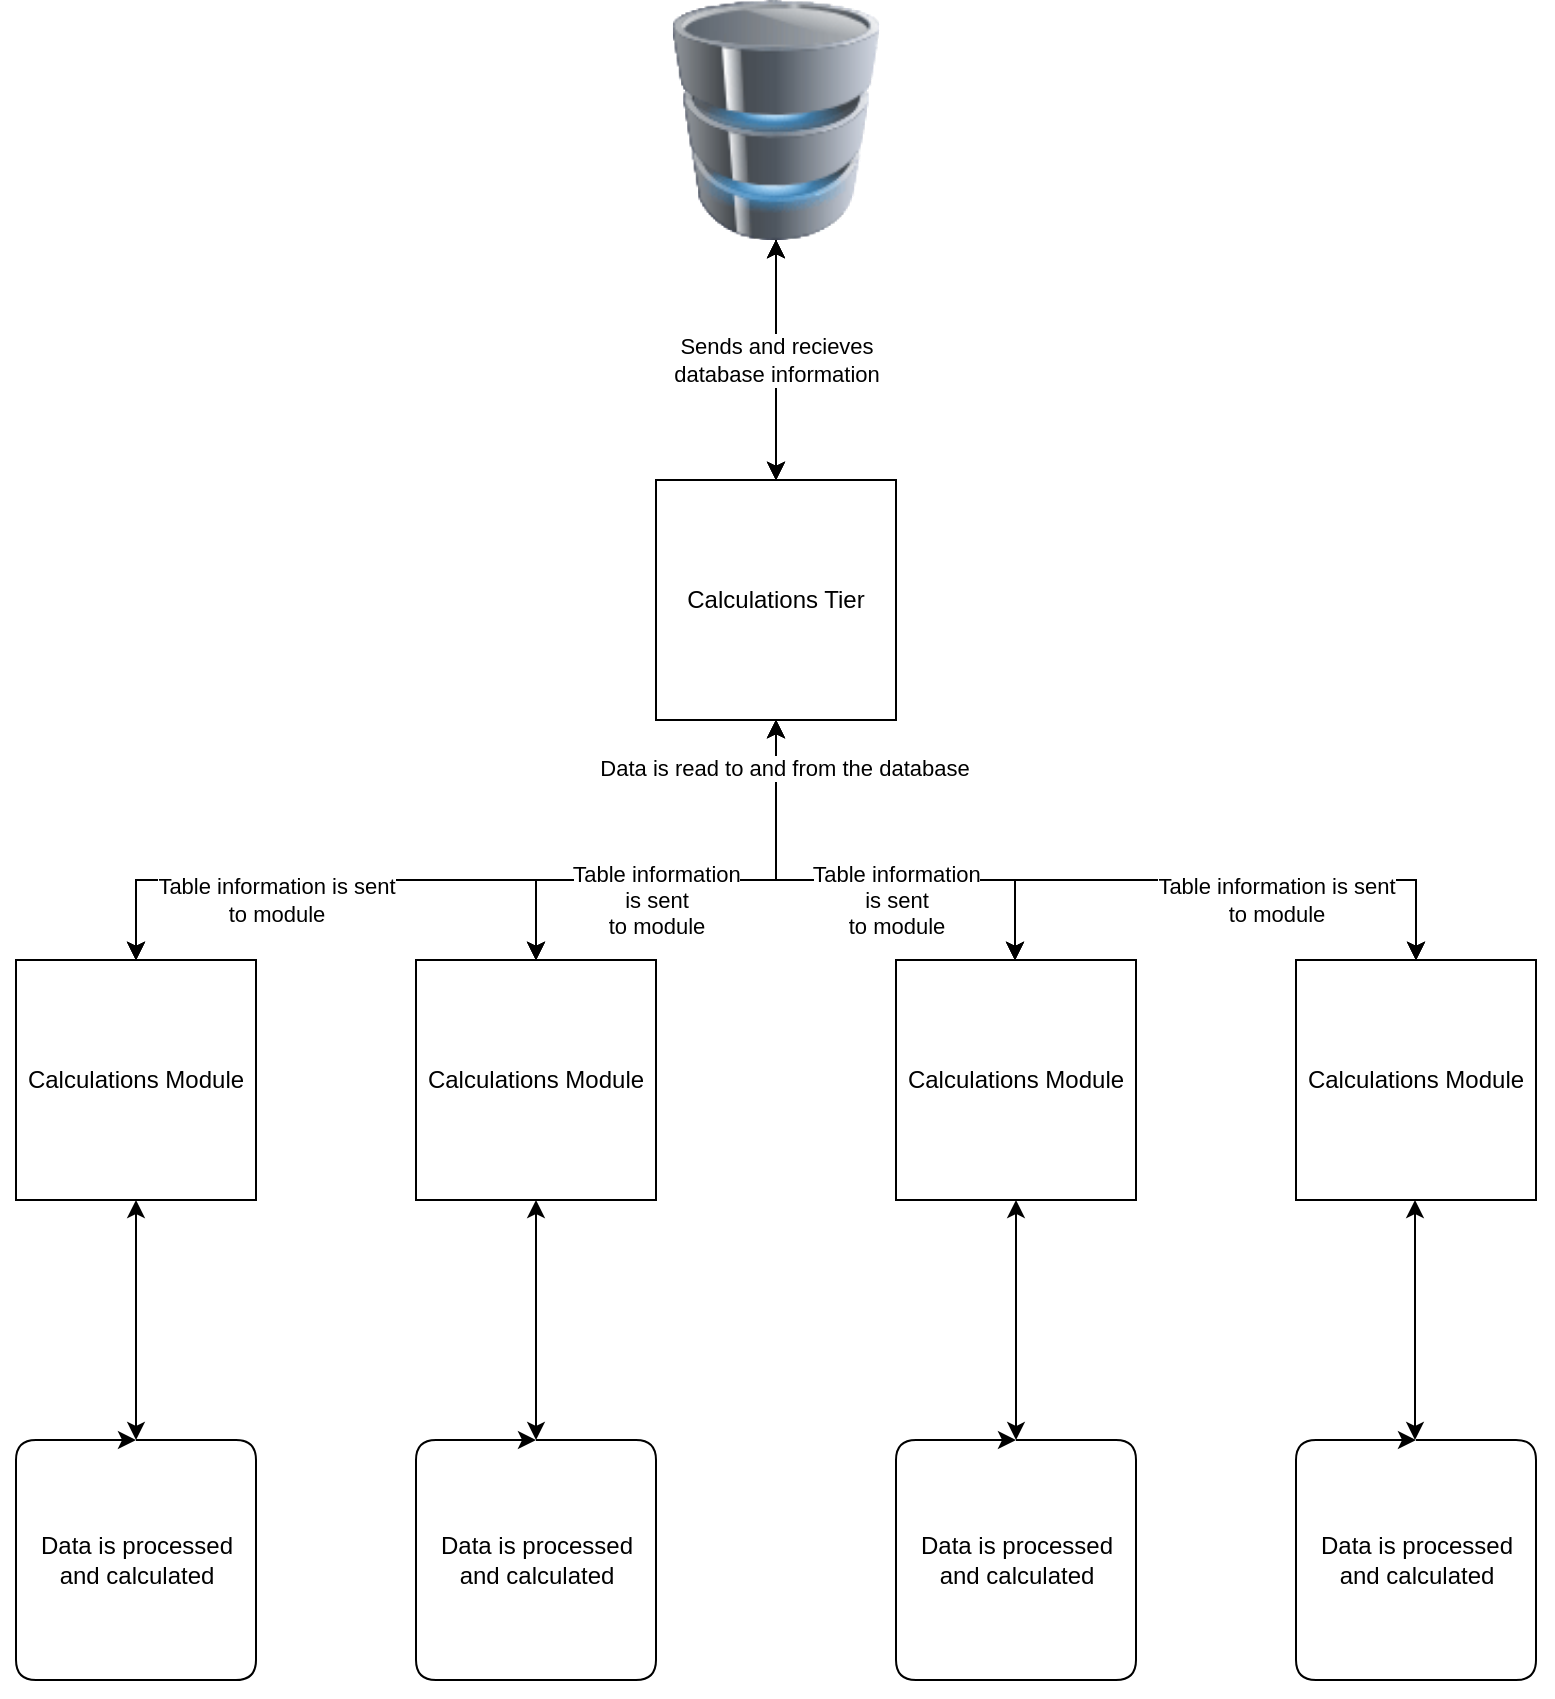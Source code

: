 <mxfile version="13.7.9" type="device"><diagram id="JNylUoHjF066FQPXrlxk" name="Page-1"><mxGraphModel dx="1422" dy="739" grid="1" gridSize="10" guides="1" tooltips="1" connect="1" arrows="1" fold="1" page="1" pageScale="1" pageWidth="850" pageHeight="1100" math="0" shadow="0"><root><mxCell id="0"/><mxCell id="1" parent="0"/><mxCell id="NB5qG5uEhhwvVzQUauG7-4" style="edgeStyle=orthogonalEdgeStyle;rounded=0;orthogonalLoop=1;jettySize=auto;html=1;entryX=0.5;entryY=1;entryDx=0;entryDy=0;" parent="1" source="NB5qG5uEhhwvVzQUauG7-1" target="NB5qG5uEhhwvVzQUauG7-2" edge="1"><mxGeometry relative="1" as="geometry"/></mxCell><mxCell id="NB5qG5uEhhwvVzQUauG7-1" value="Calculations Tier" style="rounded=0;whiteSpace=wrap;html=1;" parent="1" vertex="1"><mxGeometry x="360" y="280" width="120" height="120" as="geometry"/></mxCell><mxCell id="NB5qG5uEhhwvVzQUauG7-3" style="edgeStyle=orthogonalEdgeStyle;rounded=0;orthogonalLoop=1;jettySize=auto;html=1;entryX=0.5;entryY=0;entryDx=0;entryDy=0;" parent="1" source="NB5qG5uEhhwvVzQUauG7-2" target="NB5qG5uEhhwvVzQUauG7-1" edge="1"><mxGeometry relative="1" as="geometry"/></mxCell><mxCell id="NB5qG5uEhhwvVzQUauG7-9" value="&lt;div&gt;Sends and recieves&lt;/div&gt;&lt;div&gt;database information&lt;br&gt;&lt;/div&gt;" style="edgeLabel;html=1;align=center;verticalAlign=middle;resizable=0;points=[];" parent="NB5qG5uEhhwvVzQUauG7-3" vertex="1" connectable="0"><mxGeometry x="-0.267" y="3" relative="1" as="geometry"><mxPoint x="-3" y="16" as="offset"/></mxGeometry></mxCell><mxCell id="NB5qG5uEhhwvVzQUauG7-2" value="" style="image;html=1;image=img/lib/clip_art/computers/Database_128x128.png" parent="1" vertex="1"><mxGeometry x="360" y="40" width="120" height="120" as="geometry"/></mxCell><mxCell id="NB5qG5uEhhwvVzQUauG7-5" value="&lt;div&gt;Calculations Module&lt;/div&gt;" style="rounded=0;whiteSpace=wrap;html=1;" parent="1" vertex="1"><mxGeometry x="40" y="520" width="120" height="120" as="geometry"/></mxCell><mxCell id="NB5qG5uEhhwvVzQUauG7-6" value="&lt;div&gt;Calculations Module&lt;/div&gt;" style="rounded=0;whiteSpace=wrap;html=1;" parent="1" vertex="1"><mxGeometry x="240" y="520" width="120" height="120" as="geometry"/></mxCell><mxCell id="NB5qG5uEhhwvVzQUauG7-7" value="&lt;div&gt;Calculations Module&lt;/div&gt;" style="rounded=0;whiteSpace=wrap;html=1;" parent="1" vertex="1"><mxGeometry x="480" y="520" width="120" height="120" as="geometry"/></mxCell><mxCell id="NB5qG5uEhhwvVzQUauG7-8" value="&lt;div&gt;Calculations Module&lt;/div&gt;" style="rounded=0;whiteSpace=wrap;html=1;" parent="1" vertex="1"><mxGeometry x="680" y="520" width="120" height="120" as="geometry"/></mxCell><mxCell id="NB5qG5uEhhwvVzQUauG7-10" value="" style="endArrow=none;html=1;entryX=0.5;entryY=1;entryDx=0;entryDy=0;" parent="1" target="NB5qG5uEhhwvVzQUauG7-1" edge="1"><mxGeometry width="50" height="50" relative="1" as="geometry"><mxPoint x="420" y="480" as="sourcePoint"/><mxPoint x="430" y="420" as="targetPoint"/></mxGeometry></mxCell><mxCell id="NB5qG5uEhhwvVzQUauG7-11" value="" style="endArrow=classic;html=1;entryX=0.5;entryY=0;entryDx=0;entryDy=0;rounded=0;" parent="1" target="NB5qG5uEhhwvVzQUauG7-5" edge="1"><mxGeometry width="50" height="50" relative="1" as="geometry"><mxPoint x="420" y="480" as="sourcePoint"/><mxPoint x="250" y="440" as="targetPoint"/><Array as="points"><mxPoint x="100" y="480"/></Array></mxGeometry></mxCell><mxCell id="NB5qG5uEhhwvVzQUauG7-33" value="&lt;div&gt;Table information is sent&lt;/div&gt;&lt;div&gt;to module&lt;br&gt;&lt;/div&gt;" style="edgeLabel;html=1;align=center;verticalAlign=middle;resizable=0;points=[];" parent="NB5qG5uEhhwvVzQUauG7-11" vertex="1" connectable="0"><mxGeometry x="0.106" relative="1" as="geometry"><mxPoint x="-51" y="10" as="offset"/></mxGeometry></mxCell><mxCell id="NB5qG5uEhhwvVzQUauG7-34" value="&lt;div&gt;Table information &lt;br&gt;&lt;/div&gt;&lt;div&gt;is sent&lt;/div&gt;&lt;div&gt;to module&lt;br&gt;&lt;/div&gt;" style="edgeLabel;html=1;align=center;verticalAlign=middle;resizable=0;points=[];" parent="NB5qG5uEhhwvVzQUauG7-11" vertex="1" connectable="0"><mxGeometry x="-0.689" y="-2" relative="1" as="geometry"><mxPoint x="-4" y="12" as="offset"/></mxGeometry></mxCell><mxCell id="NB5qG5uEhhwvVzQUauG7-12" value="" style="endArrow=classic;html=1;entryX=0.5;entryY=0;entryDx=0;entryDy=0;rounded=0;" parent="1" target="NB5qG5uEhhwvVzQUauG7-8" edge="1"><mxGeometry width="50" height="50" relative="1" as="geometry"><mxPoint x="420" y="480" as="sourcePoint"/><mxPoint x="640" y="430" as="targetPoint"/><Array as="points"><mxPoint x="740" y="480"/></Array></mxGeometry></mxCell><mxCell id="NB5qG5uEhhwvVzQUauG7-35" value="&lt;div&gt;Table information&lt;/div&gt;&lt;div&gt;is sent&lt;/div&gt;&lt;div&gt;to module&lt;br&gt;&lt;/div&gt;" style="edgeLabel;html=1;align=center;verticalAlign=middle;resizable=0;points=[];" parent="NB5qG5uEhhwvVzQUauG7-12" vertex="1" connectable="0"><mxGeometry x="-0.55" y="1" relative="1" as="geometry"><mxPoint x="-21" y="11" as="offset"/></mxGeometry></mxCell><mxCell id="NB5qG5uEhhwvVzQUauG7-36" value="&lt;div&gt;Table information is sent&lt;/div&gt;&lt;div&gt;to module&lt;br&gt;&lt;/div&gt;" style="edgeLabel;html=1;align=center;verticalAlign=middle;resizable=0;points=[];" parent="NB5qG5uEhhwvVzQUauG7-12" vertex="1" connectable="0"><mxGeometry x="0.222" y="2" relative="1" as="geometry"><mxPoint x="30" y="12" as="offset"/></mxGeometry></mxCell><mxCell id="NB5qG5uEhhwvVzQUauG7-13" value="" style="endArrow=classic;html=1;entryX=0.5;entryY=0;entryDx=0;entryDy=0;" parent="1" target="NB5qG5uEhhwvVzQUauG7-6" edge="1"><mxGeometry width="50" height="50" relative="1" as="geometry"><mxPoint x="300" y="480" as="sourcePoint"/><mxPoint x="280" y="430" as="targetPoint"/></mxGeometry></mxCell><mxCell id="NB5qG5uEhhwvVzQUauG7-15" value="" style="endArrow=classic;html=1;entryX=0.5;entryY=0;entryDx=0;entryDy=0;" parent="1" edge="1"><mxGeometry width="50" height="50" relative="1" as="geometry"><mxPoint x="539.5" y="480" as="sourcePoint"/><mxPoint x="539.5" y="520" as="targetPoint"/></mxGeometry></mxCell><mxCell id="NB5qG5uEhhwvVzQUauG7-32" value="" style="endArrow=classic;html=1;strokeColor=#000000;" parent="1" edge="1"><mxGeometry width="50" height="50" relative="1" as="geometry"><mxPoint x="420" y="470" as="sourcePoint"/><mxPoint x="420" y="400" as="targetPoint"/></mxGeometry></mxCell><mxCell id="RhNYnfEQGPSg7lTmy535-5" style="edgeStyle=orthogonalEdgeStyle;rounded=0;orthogonalLoop=1;jettySize=auto;html=1;entryX=0.5;entryY=1;entryDx=0;entryDy=0;" edge="1" parent="1" source="RhNYnfEQGPSg7lTmy535-6" target="RhNYnfEQGPSg7lTmy535-9"><mxGeometry relative="1" as="geometry"/></mxCell><mxCell id="RhNYnfEQGPSg7lTmy535-6" value="Data Collection Tier" style="rounded=0;whiteSpace=wrap;html=1;" vertex="1" parent="1"><mxGeometry x="360" y="280" width="120" height="120" as="geometry"/></mxCell><mxCell id="RhNYnfEQGPSg7lTmy535-7" style="edgeStyle=orthogonalEdgeStyle;rounded=0;orthogonalLoop=1;jettySize=auto;html=1;entryX=0.5;entryY=0;entryDx=0;entryDy=0;" edge="1" parent="1" source="RhNYnfEQGPSg7lTmy535-9" target="RhNYnfEQGPSg7lTmy535-6"><mxGeometry relative="1" as="geometry"/></mxCell><mxCell id="RhNYnfEQGPSg7lTmy535-8" value="&lt;div&gt;Sends and recieves&lt;/div&gt;&lt;div&gt;database information&lt;br&gt;&lt;/div&gt;" style="edgeLabel;html=1;align=center;verticalAlign=middle;resizable=0;points=[];" vertex="1" connectable="0" parent="RhNYnfEQGPSg7lTmy535-7"><mxGeometry x="-0.267" y="3" relative="1" as="geometry"><mxPoint x="-3" y="16" as="offset"/></mxGeometry></mxCell><mxCell id="RhNYnfEQGPSg7lTmy535-9" value="" style="image;html=1;image=img/lib/clip_art/computers/Database_128x128.png" vertex="1" parent="1"><mxGeometry x="360" y="40" width="120" height="120" as="geometry"/></mxCell><mxCell id="RhNYnfEQGPSg7lTmy535-11" value="&lt;div&gt;Data Collection Module&lt;/div&gt;" style="rounded=0;whiteSpace=wrap;html=1;" vertex="1" parent="1"><mxGeometry x="40" y="520" width="120" height="120" as="geometry"/></mxCell><mxCell id="RhNYnfEQGPSg7lTmy535-13" value="&lt;div&gt;Data Collection Module&lt;/div&gt;" style="rounded=0;whiteSpace=wrap;html=1;" vertex="1" parent="1"><mxGeometry x="240" y="520" width="120" height="120" as="geometry"/></mxCell><mxCell id="RhNYnfEQGPSg7lTmy535-15" value="&lt;div&gt;Data Collection Module&lt;/div&gt;" style="rounded=0;whiteSpace=wrap;html=1;" vertex="1" parent="1"><mxGeometry x="480" y="520" width="120" height="120" as="geometry"/></mxCell><mxCell id="RhNYnfEQGPSg7lTmy535-17" value="&lt;div&gt;Data Collection Module&lt;/div&gt;" style="rounded=0;whiteSpace=wrap;html=1;" vertex="1" parent="1"><mxGeometry x="680" y="520" width="120" height="120" as="geometry"/></mxCell><mxCell id="RhNYnfEQGPSg7lTmy535-18" value="" style="endArrow=none;html=1;entryX=0.5;entryY=1;entryDx=0;entryDy=0;" edge="1" parent="1" target="RhNYnfEQGPSg7lTmy535-6"><mxGeometry width="50" height="50" relative="1" as="geometry"><mxPoint x="420" y="480" as="sourcePoint"/><mxPoint x="430" y="420" as="targetPoint"/></mxGeometry></mxCell><mxCell id="RhNYnfEQGPSg7lTmy535-19" value="" style="endArrow=classic;html=1;entryX=0.5;entryY=0;entryDx=0;entryDy=0;rounded=0;" edge="1" parent="1" target="RhNYnfEQGPSg7lTmy535-11"><mxGeometry width="50" height="50" relative="1" as="geometry"><mxPoint x="420" y="480" as="sourcePoint"/><mxPoint x="250" y="440" as="targetPoint"/><Array as="points"><mxPoint x="100" y="480"/></Array></mxGeometry></mxCell><mxCell id="RhNYnfEQGPSg7lTmy535-20" value="&lt;div&gt;Table information is sent&lt;/div&gt;&lt;div&gt;to module&lt;br&gt;&lt;/div&gt;" style="edgeLabel;html=1;align=center;verticalAlign=middle;resizable=0;points=[];" vertex="1" connectable="0" parent="RhNYnfEQGPSg7lTmy535-19"><mxGeometry x="0.106" relative="1" as="geometry"><mxPoint x="-51" y="10" as="offset"/></mxGeometry></mxCell><mxCell id="RhNYnfEQGPSg7lTmy535-21" value="&lt;div&gt;Table information &lt;br&gt;&lt;/div&gt;&lt;div&gt;is sent&lt;/div&gt;&lt;div&gt;to module&lt;br&gt;&lt;/div&gt;" style="edgeLabel;html=1;align=center;verticalAlign=middle;resizable=0;points=[];" vertex="1" connectable="0" parent="RhNYnfEQGPSg7lTmy535-19"><mxGeometry x="-0.689" y="-2" relative="1" as="geometry"><mxPoint x="-4" y="12" as="offset"/></mxGeometry></mxCell><mxCell id="RhNYnfEQGPSg7lTmy535-22" value="" style="endArrow=classic;html=1;entryX=0.5;entryY=0;entryDx=0;entryDy=0;rounded=0;" edge="1" parent="1" target="RhNYnfEQGPSg7lTmy535-17"><mxGeometry width="50" height="50" relative="1" as="geometry"><mxPoint x="420" y="480" as="sourcePoint"/><mxPoint x="640" y="430" as="targetPoint"/><Array as="points"><mxPoint x="740" y="480"/></Array></mxGeometry></mxCell><mxCell id="RhNYnfEQGPSg7lTmy535-23" value="&lt;div&gt;Table information&lt;/div&gt;&lt;div&gt;is sent&lt;/div&gt;&lt;div&gt;to module&lt;br&gt;&lt;/div&gt;" style="edgeLabel;html=1;align=center;verticalAlign=middle;resizable=0;points=[];" vertex="1" connectable="0" parent="RhNYnfEQGPSg7lTmy535-22"><mxGeometry x="-0.55" y="1" relative="1" as="geometry"><mxPoint x="-21" y="11" as="offset"/></mxGeometry></mxCell><mxCell id="RhNYnfEQGPSg7lTmy535-24" value="&lt;div&gt;Table information is sent&lt;/div&gt;&lt;div&gt;to module&lt;br&gt;&lt;/div&gt;" style="edgeLabel;html=1;align=center;verticalAlign=middle;resizable=0;points=[];" vertex="1" connectable="0" parent="RhNYnfEQGPSg7lTmy535-22"><mxGeometry x="0.222" y="2" relative="1" as="geometry"><mxPoint x="30" y="12" as="offset"/></mxGeometry></mxCell><mxCell id="RhNYnfEQGPSg7lTmy535-25" value="" style="endArrow=classic;html=1;entryX=0.5;entryY=0;entryDx=0;entryDy=0;" edge="1" parent="1" target="RhNYnfEQGPSg7lTmy535-13"><mxGeometry width="50" height="50" relative="1" as="geometry"><mxPoint x="300" y="480" as="sourcePoint"/><mxPoint x="280" y="430" as="targetPoint"/></mxGeometry></mxCell><mxCell id="RhNYnfEQGPSg7lTmy535-26" value="" style="endArrow=classic;html=1;entryX=0.5;entryY=0;entryDx=0;entryDy=0;" edge="1" parent="1"><mxGeometry width="50" height="50" relative="1" as="geometry"><mxPoint x="539.5" y="480" as="sourcePoint"/><mxPoint x="539.5" y="520" as="targetPoint"/></mxGeometry></mxCell><mxCell id="RhNYnfEQGPSg7lTmy535-32" value="" style="endArrow=classic;html=1;strokeColor=#000000;" edge="1" parent="1"><mxGeometry width="50" height="50" relative="1" as="geometry"><mxPoint x="420" y="470" as="sourcePoint"/><mxPoint x="420" y="400" as="targetPoint"/></mxGeometry></mxCell><mxCell id="RhNYnfEQGPSg7lTmy535-38" style="edgeStyle=orthogonalEdgeStyle;rounded=0;orthogonalLoop=1;jettySize=auto;html=1;entryX=0.5;entryY=1;entryDx=0;entryDy=0;" edge="1" parent="1" source="RhNYnfEQGPSg7lTmy535-39" target="RhNYnfEQGPSg7lTmy535-42"><mxGeometry relative="1" as="geometry"/></mxCell><mxCell id="RhNYnfEQGPSg7lTmy535-39" value="Calculations Tier" style="rounded=0;whiteSpace=wrap;html=1;" vertex="1" parent="1"><mxGeometry x="360" y="280" width="120" height="120" as="geometry"/></mxCell><mxCell id="RhNYnfEQGPSg7lTmy535-40" style="edgeStyle=orthogonalEdgeStyle;rounded=0;orthogonalLoop=1;jettySize=auto;html=1;entryX=0.5;entryY=0;entryDx=0;entryDy=0;" edge="1" parent="1" source="RhNYnfEQGPSg7lTmy535-42" target="RhNYnfEQGPSg7lTmy535-39"><mxGeometry relative="1" as="geometry"/></mxCell><mxCell id="RhNYnfEQGPSg7lTmy535-41" value="&lt;div&gt;Sends and recieves&lt;/div&gt;&lt;div&gt;database information&lt;br&gt;&lt;/div&gt;" style="edgeLabel;html=1;align=center;verticalAlign=middle;resizable=0;points=[];" vertex="1" connectable="0" parent="RhNYnfEQGPSg7lTmy535-40"><mxGeometry x="-0.267" y="3" relative="1" as="geometry"><mxPoint x="-3" y="16" as="offset"/></mxGeometry></mxCell><mxCell id="RhNYnfEQGPSg7lTmy535-42" value="" style="image;html=1;image=img/lib/clip_art/computers/Database_128x128.png" vertex="1" parent="1"><mxGeometry x="360" y="40" width="120" height="120" as="geometry"/></mxCell><mxCell id="RhNYnfEQGPSg7lTmy535-44" value="&lt;div&gt;Calculations Module&lt;/div&gt;" style="rounded=0;whiteSpace=wrap;html=1;" vertex="1" parent="1"><mxGeometry x="40" y="520" width="120" height="120" as="geometry"/></mxCell><mxCell id="RhNYnfEQGPSg7lTmy535-46" value="&lt;div&gt;Calculations Module&lt;/div&gt;" style="rounded=0;whiteSpace=wrap;html=1;" vertex="1" parent="1"><mxGeometry x="240" y="520" width="120" height="120" as="geometry"/></mxCell><mxCell id="RhNYnfEQGPSg7lTmy535-48" value="&lt;div&gt;Calculations Module&lt;/div&gt;" style="rounded=0;whiteSpace=wrap;html=1;" vertex="1" parent="1"><mxGeometry x="480" y="520" width="120" height="120" as="geometry"/></mxCell><mxCell id="RhNYnfEQGPSg7lTmy535-50" value="&lt;div&gt;Calculations Module&lt;/div&gt;" style="rounded=0;whiteSpace=wrap;html=1;" vertex="1" parent="1"><mxGeometry x="680" y="520" width="120" height="120" as="geometry"/></mxCell><mxCell id="RhNYnfEQGPSg7lTmy535-51" value="" style="endArrow=none;html=1;entryX=0.5;entryY=1;entryDx=0;entryDy=0;" edge="1" parent="1" target="RhNYnfEQGPSg7lTmy535-39"><mxGeometry width="50" height="50" relative="1" as="geometry"><mxPoint x="420" y="480" as="sourcePoint"/><mxPoint x="430" y="420" as="targetPoint"/></mxGeometry></mxCell><mxCell id="RhNYnfEQGPSg7lTmy535-52" value="" style="endArrow=classic;html=1;entryX=0.5;entryY=0;entryDx=0;entryDy=0;rounded=0;" edge="1" parent="1" target="RhNYnfEQGPSg7lTmy535-44"><mxGeometry width="50" height="50" relative="1" as="geometry"><mxPoint x="420" y="480" as="sourcePoint"/><mxPoint x="250" y="440" as="targetPoint"/><Array as="points"><mxPoint x="100" y="480"/></Array></mxGeometry></mxCell><mxCell id="RhNYnfEQGPSg7lTmy535-53" value="&lt;div&gt;Table information is sent&lt;/div&gt;&lt;div&gt;to module&lt;br&gt;&lt;/div&gt;" style="edgeLabel;html=1;align=center;verticalAlign=middle;resizable=0;points=[];" vertex="1" connectable="0" parent="RhNYnfEQGPSg7lTmy535-52"><mxGeometry x="0.106" relative="1" as="geometry"><mxPoint x="-51" y="10" as="offset"/></mxGeometry></mxCell><mxCell id="RhNYnfEQGPSg7lTmy535-54" value="&lt;div&gt;Table information &lt;br&gt;&lt;/div&gt;&lt;div&gt;is sent&lt;/div&gt;&lt;div&gt;to module&lt;br&gt;&lt;/div&gt;" style="edgeLabel;html=1;align=center;verticalAlign=middle;resizable=0;points=[];" vertex="1" connectable="0" parent="RhNYnfEQGPSg7lTmy535-52"><mxGeometry x="-0.689" y="-2" relative="1" as="geometry"><mxPoint x="-4" y="12" as="offset"/></mxGeometry></mxCell><mxCell id="RhNYnfEQGPSg7lTmy535-55" value="" style="endArrow=classic;html=1;entryX=0.5;entryY=0;entryDx=0;entryDy=0;rounded=0;" edge="1" parent="1" target="RhNYnfEQGPSg7lTmy535-50"><mxGeometry width="50" height="50" relative="1" as="geometry"><mxPoint x="420" y="480" as="sourcePoint"/><mxPoint x="640" y="430" as="targetPoint"/><Array as="points"><mxPoint x="740" y="480"/></Array></mxGeometry></mxCell><mxCell id="RhNYnfEQGPSg7lTmy535-56" value="&lt;div&gt;Table information&lt;/div&gt;&lt;div&gt;is sent&lt;/div&gt;&lt;div&gt;to module&lt;br&gt;&lt;/div&gt;" style="edgeLabel;html=1;align=center;verticalAlign=middle;resizable=0;points=[];" vertex="1" connectable="0" parent="RhNYnfEQGPSg7lTmy535-55"><mxGeometry x="-0.55" y="1" relative="1" as="geometry"><mxPoint x="-21" y="11" as="offset"/></mxGeometry></mxCell><mxCell id="RhNYnfEQGPSg7lTmy535-57" value="&lt;div&gt;Table information is sent&lt;/div&gt;&lt;div&gt;to module&lt;br&gt;&lt;/div&gt;" style="edgeLabel;html=1;align=center;verticalAlign=middle;resizable=0;points=[];" vertex="1" connectable="0" parent="RhNYnfEQGPSg7lTmy535-55"><mxGeometry x="0.222" y="2" relative="1" as="geometry"><mxPoint x="30" y="12" as="offset"/></mxGeometry></mxCell><mxCell id="RhNYnfEQGPSg7lTmy535-58" value="" style="endArrow=classic;html=1;entryX=0.5;entryY=0;entryDx=0;entryDy=0;" edge="1" parent="1" target="RhNYnfEQGPSg7lTmy535-46"><mxGeometry width="50" height="50" relative="1" as="geometry"><mxPoint x="300" y="480" as="sourcePoint"/><mxPoint x="280" y="430" as="targetPoint"/></mxGeometry></mxCell><mxCell id="RhNYnfEQGPSg7lTmy535-59" value="" style="endArrow=classic;html=1;entryX=0.5;entryY=0;entryDx=0;entryDy=0;" edge="1" parent="1"><mxGeometry width="50" height="50" relative="1" as="geometry"><mxPoint x="539.5" y="480" as="sourcePoint"/><mxPoint x="539.5" y="520" as="targetPoint"/></mxGeometry></mxCell><mxCell id="RhNYnfEQGPSg7lTmy535-61" value="" style="endArrow=classic;html=1;strokeColor=#000000;" edge="1" parent="1"><mxGeometry width="50" height="50" relative="1" as="geometry"><mxPoint x="420" y="470" as="sourcePoint"/><mxPoint x="420" y="400" as="targetPoint"/></mxGeometry></mxCell><mxCell id="RhNYnfEQGPSg7lTmy535-62" style="edgeStyle=orthogonalEdgeStyle;rounded=0;orthogonalLoop=1;jettySize=auto;html=1;entryX=0.5;entryY=1;entryDx=0;entryDy=0;" edge="1" parent="1" source="RhNYnfEQGPSg7lTmy535-63" target="RhNYnfEQGPSg7lTmy535-66"><mxGeometry relative="1" as="geometry"/></mxCell><mxCell id="RhNYnfEQGPSg7lTmy535-63" value="Calculations Tier" style="rounded=0;whiteSpace=wrap;html=1;" vertex="1" parent="1"><mxGeometry x="360" y="280" width="120" height="120" as="geometry"/></mxCell><mxCell id="RhNYnfEQGPSg7lTmy535-64" style="edgeStyle=orthogonalEdgeStyle;rounded=0;orthogonalLoop=1;jettySize=auto;html=1;entryX=0.5;entryY=0;entryDx=0;entryDy=0;" edge="1" parent="1" source="RhNYnfEQGPSg7lTmy535-66" target="RhNYnfEQGPSg7lTmy535-63"><mxGeometry relative="1" as="geometry"/></mxCell><mxCell id="RhNYnfEQGPSg7lTmy535-65" value="&lt;div&gt;Sends and recieves&lt;/div&gt;&lt;div&gt;database information&lt;br&gt;&lt;/div&gt;" style="edgeLabel;html=1;align=center;verticalAlign=middle;resizable=0;points=[];" vertex="1" connectable="0" parent="RhNYnfEQGPSg7lTmy535-64"><mxGeometry x="-0.267" y="3" relative="1" as="geometry"><mxPoint x="-3" y="16" as="offset"/></mxGeometry></mxCell><mxCell id="RhNYnfEQGPSg7lTmy535-66" value="" style="image;html=1;image=img/lib/clip_art/computers/Database_128x128.png" vertex="1" parent="1"><mxGeometry x="360" y="40" width="120" height="120" as="geometry"/></mxCell><mxCell id="RhNYnfEQGPSg7lTmy535-68" value="Calculations Module" style="rounded=0;whiteSpace=wrap;html=1;" vertex="1" parent="1"><mxGeometry x="40" y="520" width="120" height="120" as="geometry"/></mxCell><mxCell id="RhNYnfEQGPSg7lTmy535-70" value="Calculations Module" style="rounded=0;whiteSpace=wrap;html=1;" vertex="1" parent="1"><mxGeometry x="240" y="520" width="120" height="120" as="geometry"/></mxCell><mxCell id="RhNYnfEQGPSg7lTmy535-72" value="Calculations Module" style="rounded=0;whiteSpace=wrap;html=1;" vertex="1" parent="1"><mxGeometry x="480" y="520" width="120" height="120" as="geometry"/></mxCell><mxCell id="RhNYnfEQGPSg7lTmy535-74" value="Calculations Module" style="rounded=0;whiteSpace=wrap;html=1;" vertex="1" parent="1"><mxGeometry x="680" y="520" width="120" height="120" as="geometry"/></mxCell><mxCell id="RhNYnfEQGPSg7lTmy535-75" value="" style="endArrow=none;html=1;entryX=0.5;entryY=1;entryDx=0;entryDy=0;" edge="1" parent="1" target="RhNYnfEQGPSg7lTmy535-63"><mxGeometry width="50" height="50" relative="1" as="geometry"><mxPoint x="420" y="480" as="sourcePoint"/><mxPoint x="430" y="420" as="targetPoint"/></mxGeometry></mxCell><mxCell id="RhNYnfEQGPSg7lTmy535-76" value="" style="endArrow=classic;html=1;entryX=0.5;entryY=0;entryDx=0;entryDy=0;rounded=0;" edge="1" parent="1" target="RhNYnfEQGPSg7lTmy535-68"><mxGeometry width="50" height="50" relative="1" as="geometry"><mxPoint x="420" y="480" as="sourcePoint"/><mxPoint x="250" y="440" as="targetPoint"/><Array as="points"><mxPoint x="100" y="480"/></Array></mxGeometry></mxCell><mxCell id="RhNYnfEQGPSg7lTmy535-77" value="&lt;div&gt;Table information is sent&lt;/div&gt;&lt;div&gt;to module&lt;br&gt;&lt;/div&gt;" style="edgeLabel;html=1;align=center;verticalAlign=middle;resizable=0;points=[];" vertex="1" connectable="0" parent="RhNYnfEQGPSg7lTmy535-76"><mxGeometry x="0.106" relative="1" as="geometry"><mxPoint x="-51" y="10" as="offset"/></mxGeometry></mxCell><mxCell id="RhNYnfEQGPSg7lTmy535-78" value="&lt;div&gt;Table information &lt;br&gt;&lt;/div&gt;&lt;div&gt;is sent&lt;/div&gt;&lt;div&gt;to module&lt;br&gt;&lt;/div&gt;" style="edgeLabel;html=1;align=center;verticalAlign=middle;resizable=0;points=[];" vertex="1" connectable="0" parent="RhNYnfEQGPSg7lTmy535-76"><mxGeometry x="-0.689" y="-2" relative="1" as="geometry"><mxPoint x="-4" y="12" as="offset"/></mxGeometry></mxCell><mxCell id="RhNYnfEQGPSg7lTmy535-79" value="" style="endArrow=classic;html=1;entryX=0.5;entryY=0;entryDx=0;entryDy=0;rounded=0;" edge="1" parent="1" target="RhNYnfEQGPSg7lTmy535-74"><mxGeometry width="50" height="50" relative="1" as="geometry"><mxPoint x="420" y="480" as="sourcePoint"/><mxPoint x="640" y="430" as="targetPoint"/><Array as="points"><mxPoint x="740" y="480"/></Array></mxGeometry></mxCell><mxCell id="RhNYnfEQGPSg7lTmy535-80" value="&lt;div&gt;Table information&lt;/div&gt;&lt;div&gt;is sent&lt;/div&gt;&lt;div&gt;to module&lt;br&gt;&lt;/div&gt;" style="edgeLabel;html=1;align=center;verticalAlign=middle;resizable=0;points=[];" vertex="1" connectable="0" parent="RhNYnfEQGPSg7lTmy535-79"><mxGeometry x="-0.55" y="1" relative="1" as="geometry"><mxPoint x="-21" y="11" as="offset"/></mxGeometry></mxCell><mxCell id="RhNYnfEQGPSg7lTmy535-81" value="&lt;div&gt;Table information is sent&lt;/div&gt;&lt;div&gt;to module&lt;br&gt;&lt;/div&gt;" style="edgeLabel;html=1;align=center;verticalAlign=middle;resizable=0;points=[];" vertex="1" connectable="0" parent="RhNYnfEQGPSg7lTmy535-79"><mxGeometry x="0.222" y="2" relative="1" as="geometry"><mxPoint x="30" y="12" as="offset"/></mxGeometry></mxCell><mxCell id="RhNYnfEQGPSg7lTmy535-82" value="" style="endArrow=classic;html=1;entryX=0.5;entryY=0;entryDx=0;entryDy=0;" edge="1" parent="1" target="RhNYnfEQGPSg7lTmy535-70"><mxGeometry width="50" height="50" relative="1" as="geometry"><mxPoint x="300" y="480" as="sourcePoint"/><mxPoint x="280" y="430" as="targetPoint"/></mxGeometry></mxCell><mxCell id="RhNYnfEQGPSg7lTmy535-83" value="" style="endArrow=classic;html=1;entryX=0.5;entryY=0;entryDx=0;entryDy=0;" edge="1" parent="1"><mxGeometry width="50" height="50" relative="1" as="geometry"><mxPoint x="539.5" y="480" as="sourcePoint"/><mxPoint x="539.5" y="520" as="targetPoint"/></mxGeometry></mxCell><mxCell id="RhNYnfEQGPSg7lTmy535-93" value="" style="endArrow=classic;html=1;strokeColor=#000000;" edge="1" parent="1"><mxGeometry width="50" height="50" relative="1" as="geometry"><mxPoint x="420" y="470" as="sourcePoint"/><mxPoint x="420" y="400" as="targetPoint"/></mxGeometry></mxCell><mxCell id="RhNYnfEQGPSg7lTmy535-114" value="Data is read to and from the database" style="edgeLabel;html=1;align=center;verticalAlign=middle;resizable=0;points=[];" vertex="1" connectable="0" parent="RhNYnfEQGPSg7lTmy535-93"><mxGeometry x="0.314" y="-4" relative="1" as="geometry"><mxPoint as="offset"/></mxGeometry></mxCell><mxCell id="RhNYnfEQGPSg7lTmy535-102" value="" style="endArrow=classic;html=1;" edge="1" parent="1"><mxGeometry width="50" height="50" relative="1" as="geometry"><mxPoint x="100" y="760" as="sourcePoint"/><mxPoint x="100" y="760" as="targetPoint"/><Array as="points"><mxPoint x="160" y="760"/><mxPoint x="160" y="880"/><mxPoint x="40" y="880"/><mxPoint x="40" y="760"/></Array></mxGeometry></mxCell><mxCell id="RhNYnfEQGPSg7lTmy535-103" value="&lt;div&gt;Data is processed&lt;/div&gt;&lt;div&gt;and calculated&lt;/div&gt;" style="text;html=1;align=center;verticalAlign=middle;resizable=0;points=[];autosize=1;" vertex="1" parent="1"><mxGeometry x="45" y="805" width="110" height="30" as="geometry"/></mxCell><mxCell id="RhNYnfEQGPSg7lTmy535-104" value="" style="endArrow=classic;startArrow=classic;html=1;entryX=0.5;entryY=1;entryDx=0;entryDy=0;" edge="1" parent="1" target="RhNYnfEQGPSg7lTmy535-68"><mxGeometry width="50" height="50" relative="1" as="geometry"><mxPoint x="100" y="760" as="sourcePoint"/><mxPoint x="120" y="690" as="targetPoint"/></mxGeometry></mxCell><mxCell id="RhNYnfEQGPSg7lTmy535-105" value="" style="endArrow=classic;html=1;" edge="1" parent="1"><mxGeometry width="50" height="50" relative="1" as="geometry"><mxPoint x="300" y="760" as="sourcePoint"/><mxPoint x="300" y="760" as="targetPoint"/><Array as="points"><mxPoint x="360" y="760"/><mxPoint x="360" y="880"/><mxPoint x="240" y="880"/><mxPoint x="240" y="760"/></Array></mxGeometry></mxCell><mxCell id="RhNYnfEQGPSg7lTmy535-106" value="&lt;div&gt;Data is processed&lt;/div&gt;&lt;div&gt;and calculated&lt;/div&gt;" style="text;html=1;align=center;verticalAlign=middle;resizable=0;points=[];autosize=1;" vertex="1" parent="1"><mxGeometry x="245" y="805" width="110" height="30" as="geometry"/></mxCell><mxCell id="RhNYnfEQGPSg7lTmy535-107" value="" style="endArrow=classic;startArrow=classic;html=1;entryX=0.5;entryY=1;entryDx=0;entryDy=0;" edge="1" parent="1"><mxGeometry width="50" height="50" relative="1" as="geometry"><mxPoint x="300" y="760" as="sourcePoint"/><mxPoint x="300" y="640" as="targetPoint"/></mxGeometry></mxCell><mxCell id="RhNYnfEQGPSg7lTmy535-108" value="" style="endArrow=classic;html=1;" edge="1" parent="1"><mxGeometry width="50" height="50" relative="1" as="geometry"><mxPoint x="540" y="760" as="sourcePoint"/><mxPoint x="540" y="760" as="targetPoint"/><Array as="points"><mxPoint x="600" y="760"/><mxPoint x="600" y="880"/><mxPoint x="480" y="880"/><mxPoint x="480" y="760"/></Array></mxGeometry></mxCell><mxCell id="RhNYnfEQGPSg7lTmy535-109" value="&lt;div&gt;Data is processed&lt;/div&gt;&lt;div&gt;and calculated&lt;/div&gt;" style="text;html=1;align=center;verticalAlign=middle;resizable=0;points=[];autosize=1;" vertex="1" parent="1"><mxGeometry x="485" y="805" width="110" height="30" as="geometry"/></mxCell><mxCell id="RhNYnfEQGPSg7lTmy535-110" value="" style="endArrow=classic;startArrow=classic;html=1;entryX=0.5;entryY=1;entryDx=0;entryDy=0;" edge="1" parent="1"><mxGeometry width="50" height="50" relative="1" as="geometry"><mxPoint x="540" y="760" as="sourcePoint"/><mxPoint x="540" y="640" as="targetPoint"/></mxGeometry></mxCell><mxCell id="RhNYnfEQGPSg7lTmy535-111" value="" style="endArrow=classic;html=1;" edge="1" parent="1"><mxGeometry width="50" height="50" relative="1" as="geometry"><mxPoint x="740" y="760" as="sourcePoint"/><mxPoint x="740" y="760" as="targetPoint"/><Array as="points"><mxPoint x="800" y="760"/><mxPoint x="800" y="880"/><mxPoint x="680" y="880"/><mxPoint x="680" y="760"/></Array></mxGeometry></mxCell><mxCell id="RhNYnfEQGPSg7lTmy535-112" value="&lt;div&gt;Data is processed&lt;/div&gt;&lt;div&gt;and calculated&lt;/div&gt;" style="text;html=1;align=center;verticalAlign=middle;resizable=0;points=[];autosize=1;" vertex="1" parent="1"><mxGeometry x="685" y="805" width="110" height="30" as="geometry"/></mxCell><mxCell id="RhNYnfEQGPSg7lTmy535-113" value="" style="endArrow=classic;startArrow=classic;html=1;entryX=0.5;entryY=1;entryDx=0;entryDy=0;" edge="1" parent="1"><mxGeometry width="50" height="50" relative="1" as="geometry"><mxPoint x="739.5" y="760" as="sourcePoint"/><mxPoint x="739.5" y="640" as="targetPoint"/></mxGeometry></mxCell></root></mxGraphModel></diagram></mxfile>